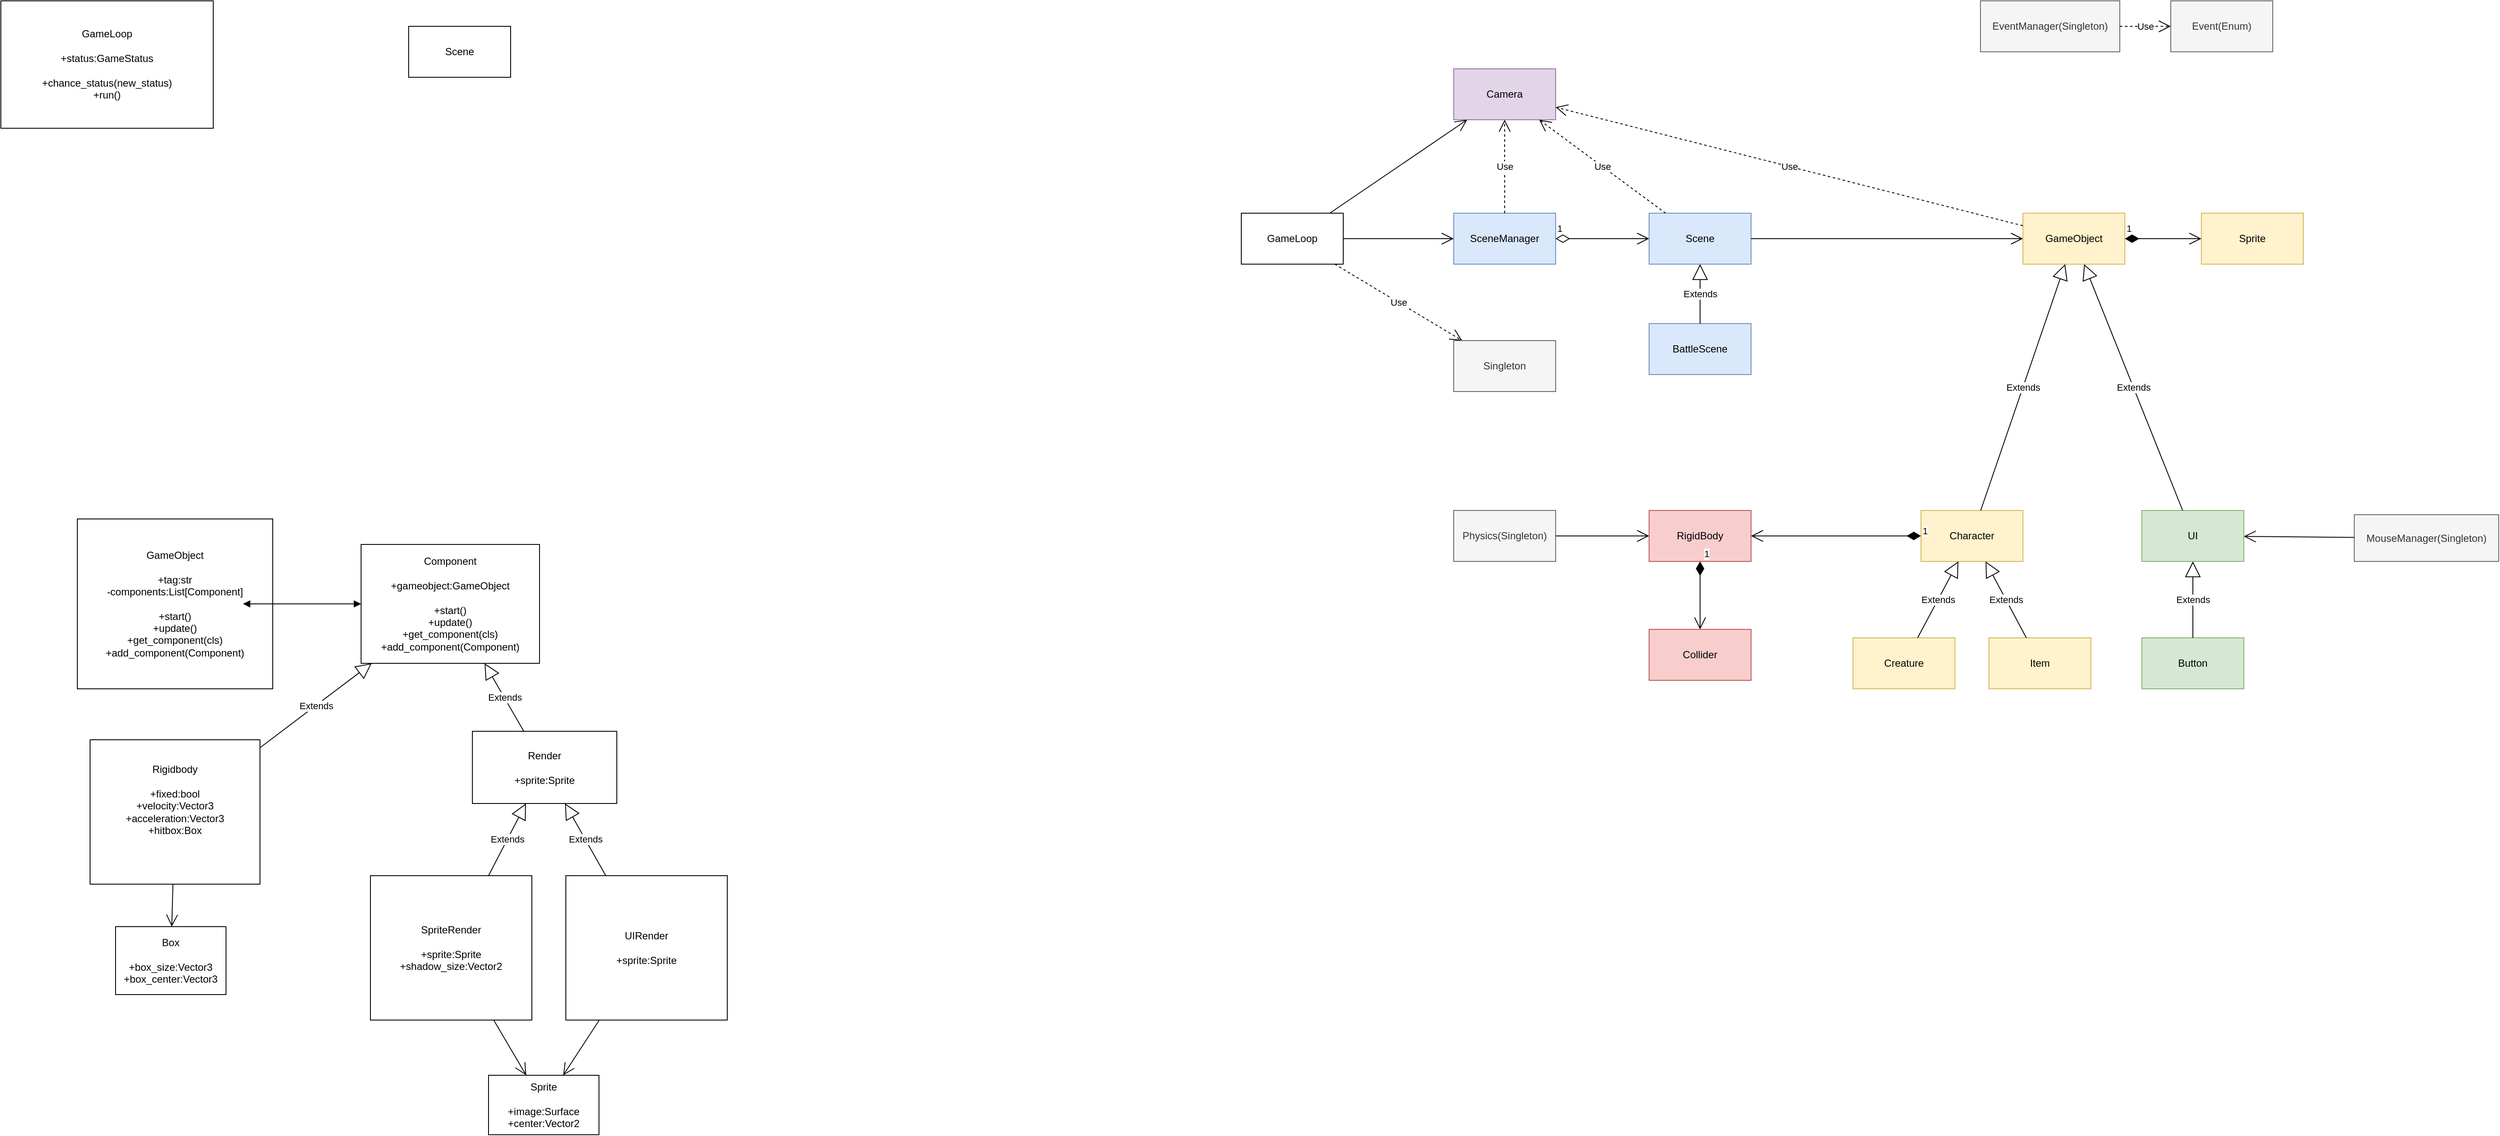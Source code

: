 <mxfile version="14.6.13" type="device"><diagram id="hKgxQPDrDTI2ahVSoKOb" name="第1頁"><mxGraphModel dx="2105" dy="2117" grid="1" gridSize="10" guides="1" tooltips="1" connect="1" arrows="1" fold="1" page="1" pageScale="1" pageWidth="827" pageHeight="1169" math="0" shadow="0"><root><mxCell id="0"/><mxCell id="1" parent="0"/><mxCell id="OlO2QIQrNW6RsAEBP56r-2" value="GameObject&lt;br&gt;&lt;br&gt;+tag:str&lt;br&gt;-components:List[Component]&lt;br&gt;&lt;br&gt;+start()&lt;br&gt;+update()&lt;br&gt;+get_component(cls)&lt;br&gt;+add_component(Component)" style="whiteSpace=wrap;html=1;" parent="1" vertex="1"><mxGeometry x="-630" y="420" width="230" height="200" as="geometry"/></mxCell><mxCell id="OlO2QIQrNW6RsAEBP56r-3" value="Sprite&lt;br&gt;&lt;br&gt;+image:Surface&lt;br&gt;+center:Vector2" style="whiteSpace=wrap;html=1;" parent="1" vertex="1"><mxGeometry x="-146" y="1075" width="130" height="70" as="geometry"/></mxCell><mxCell id="OlO2QIQrNW6RsAEBP56r-4" value="&lt;span style=&quot;text-align: left&quot;&gt;Character&lt;br&gt;&lt;/span&gt;" style="whiteSpace=wrap;html=1;fillColor=#fff2cc;strokeColor=#d6b656;" parent="1" vertex="1"><mxGeometry x="1540" y="410" width="120" height="60" as="geometry"/></mxCell><mxCell id="OlO2QIQrNW6RsAEBP56r-6" value="&lt;span&gt;Rigidbody&lt;br&gt;&lt;br&gt;+fixed:bool&lt;br&gt;+velocity:Vector3&lt;br&gt;+acceleration:Vector3&lt;br&gt;+hitbox:Box&lt;br&gt;&lt;br&gt;&lt;br&gt;&lt;/span&gt;" style="whiteSpace=wrap;html=1;" parent="1" vertex="1"><mxGeometry x="-615" y="680" width="200" height="170" as="geometry"/></mxCell><mxCell id="OlO2QIQrNW6RsAEBP56r-10" value="Physics(Singleton)" style="whiteSpace=wrap;html=1;fillColor=#f5f5f5;strokeColor=#666666;fontColor=#333333;" parent="1" vertex="1"><mxGeometry x="990" y="410" width="120" height="60" as="geometry"/></mxCell><mxCell id="OlO2QIQrNW6RsAEBP56r-11" value="Camera" style="whiteSpace=wrap;html=1;fillColor=#e1d5e7;strokeColor=#9673a6;" parent="1" vertex="1"><mxGeometry x="990" y="-110" width="120" height="60" as="geometry"/></mxCell><mxCell id="OlO2QIQrNW6RsAEBP56r-12" value="Box&lt;br&gt;&lt;br&gt;+box_size:Vector3&lt;br&gt;+box_center:Vector3" style="whiteSpace=wrap;html=1;" parent="1" vertex="1"><mxGeometry x="-585" y="900" width="130" height="80" as="geometry"/></mxCell><mxCell id="OlO2QIQrNW6RsAEBP56r-13" value="GameLoop&lt;br&gt;&lt;br&gt;+status:GameStatus&lt;br&gt;&lt;br&gt;+chance_status(new_status)&lt;br&gt;+run()" style="whiteSpace=wrap;html=1;" parent="1" vertex="1"><mxGeometry x="-720" y="-190" width="250" height="150" as="geometry"/></mxCell><mxCell id="tJfwO-fEe4IgKujEnh0J-1" value="Scene" style="whiteSpace=wrap;html=1;" parent="1" vertex="1"><mxGeometry x="-240" y="-160" width="120" height="60" as="geometry"/></mxCell><mxCell id="tJfwO-fEe4IgKujEnh0J-2" value="&lt;span&gt;Component&lt;br&gt;&lt;br&gt;+gameobject:GameObject&lt;br&gt;&lt;br&gt;&lt;/span&gt;+start()&lt;br&gt;+update()&lt;br&gt;+get_component(cls)&lt;br&gt;+add_component(Component)&lt;span&gt;&lt;br&gt;&lt;/span&gt;" style="whiteSpace=wrap;html=1;" parent="1" vertex="1"><mxGeometry x="-296" y="450" width="210" height="140" as="geometry"/></mxCell><mxCell id="tJfwO-fEe4IgKujEnh0J-3" value="SpriteRender&lt;br&gt;&lt;br&gt;+sprite:Sprite&lt;br&gt;+shadow_size:Vector2" style="whiteSpace=wrap;html=1;" parent="1" vertex="1"><mxGeometry x="-285" y="840" width="190" height="170" as="geometry"/></mxCell><mxCell id="tJfwO-fEe4IgKujEnh0J-7" value="" style="endArrow=block;startArrow=block;endFill=1;startFill=1;html=1;" parent="1" target="tJfwO-fEe4IgKujEnh0J-2" edge="1"><mxGeometry width="160" relative="1" as="geometry"><mxPoint x="-435" y="520" as="sourcePoint"/><mxPoint x="-225" y="620" as="targetPoint"/></mxGeometry></mxCell><mxCell id="tJfwO-fEe4IgKujEnh0J-8" value="Extends" style="endArrow=block;endSize=16;endFill=0;html=1;" parent="1" source="OlO2QIQrNW6RsAEBP56r-6" target="tJfwO-fEe4IgKujEnh0J-2" edge="1"><mxGeometry width="160" relative="1" as="geometry"><mxPoint x="-205" y="700" as="sourcePoint"/><mxPoint x="-45" y="700" as="targetPoint"/></mxGeometry></mxCell><mxCell id="tJfwO-fEe4IgKujEnh0J-9" value="Extends" style="endArrow=block;endSize=16;endFill=0;html=1;" parent="1" source="tJfwO-fEe4IgKujEnh0J-14" target="tJfwO-fEe4IgKujEnh0J-2" edge="1"><mxGeometry width="160" relative="1" as="geometry"><mxPoint x="-175" y="820" as="sourcePoint"/><mxPoint x="-15" y="820" as="targetPoint"/></mxGeometry></mxCell><mxCell id="tJfwO-fEe4IgKujEnh0J-10" value="" style="endArrow=open;endFill=1;endSize=12;html=1;" parent="1" source="OlO2QIQrNW6RsAEBP56r-6" target="OlO2QIQrNW6RsAEBP56r-12" edge="1"><mxGeometry width="160" relative="1" as="geometry"><mxPoint x="-635" y="890" as="sourcePoint"/><mxPoint x="-475" y="890" as="targetPoint"/></mxGeometry></mxCell><mxCell id="tJfwO-fEe4IgKujEnh0J-11" value="" style="endArrow=open;endFill=1;endSize=12;html=1;" parent="1" source="tJfwO-fEe4IgKujEnh0J-3" target="OlO2QIQrNW6RsAEBP56r-3" edge="1"><mxGeometry width="160" relative="1" as="geometry"><mxPoint x="-215" y="890" as="sourcePoint"/><mxPoint x="-55" y="890" as="targetPoint"/></mxGeometry></mxCell><mxCell id="tJfwO-fEe4IgKujEnh0J-12" value="UIRender&lt;br&gt;&lt;br&gt;+sprite:Sprite" style="whiteSpace=wrap;html=1;" parent="1" vertex="1"><mxGeometry x="-55" y="840" width="190" height="170" as="geometry"/></mxCell><mxCell id="tJfwO-fEe4IgKujEnh0J-13" value="" style="endArrow=open;endFill=1;endSize=12;html=1;" parent="1" source="tJfwO-fEe4IgKujEnh0J-12" target="OlO2QIQrNW6RsAEBP56r-3" edge="1"><mxGeometry width="160" relative="1" as="geometry"><mxPoint x="-65.5" y="850" as="sourcePoint"/><mxPoint x="-33.441" y="900" as="targetPoint"/></mxGeometry></mxCell><mxCell id="tJfwO-fEe4IgKujEnh0J-14" value="Render&lt;br&gt;&lt;br&gt;+sprite:Sprite" style="whiteSpace=wrap;html=1;" parent="1" vertex="1"><mxGeometry x="-165" y="670" width="170" height="85" as="geometry"/></mxCell><mxCell id="tJfwO-fEe4IgKujEnh0J-15" value="Extends" style="endArrow=block;endSize=16;endFill=0;html=1;" parent="1" source="tJfwO-fEe4IgKujEnh0J-12" target="tJfwO-fEe4IgKujEnh0J-14" edge="1"><mxGeometry width="160" relative="1" as="geometry"><mxPoint x="-35" y="590.001" as="sourcePoint"/><mxPoint x="-86" y="587.356" as="targetPoint"/></mxGeometry></mxCell><mxCell id="tJfwO-fEe4IgKujEnh0J-16" value="Extends" style="endArrow=block;endSize=16;endFill=0;html=1;" parent="1" source="tJfwO-fEe4IgKujEnh0J-3" target="tJfwO-fEe4IgKujEnh0J-14" edge="1"><mxGeometry width="160" relative="1" as="geometry"><mxPoint x="-44" y="642.641" as="sourcePoint"/><mxPoint x="-95" y="639.996" as="targetPoint"/></mxGeometry></mxCell><mxCell id="htQS5B944gYc3f_GTCxN-1" value="GameObject" style="whiteSpace=wrap;html=1;fillColor=#fff2cc;strokeColor=#d6b656;" vertex="1" parent="1"><mxGeometry x="1660" y="60" width="120" height="60" as="geometry"/></mxCell><mxCell id="htQS5B944gYc3f_GTCxN-2" value="Creature" style="whiteSpace=wrap;html=1;fillColor=#fff2cc;strokeColor=#d6b656;" vertex="1" parent="1"><mxGeometry x="1460" y="560" width="120" height="60" as="geometry"/></mxCell><mxCell id="htQS5B944gYc3f_GTCxN-3" value="UI" style="whiteSpace=wrap;html=1;fillColor=#d5e8d4;strokeColor=#82b366;" vertex="1" parent="1"><mxGeometry x="1800" y="410" width="120" height="60" as="geometry"/></mxCell><mxCell id="htQS5B944gYc3f_GTCxN-5" value="Item" style="whiteSpace=wrap;html=1;fillColor=#fff2cc;strokeColor=#d6b656;" vertex="1" parent="1"><mxGeometry x="1620" y="560" width="120" height="60" as="geometry"/></mxCell><mxCell id="htQS5B944gYc3f_GTCxN-6" value="Button" style="whiteSpace=wrap;html=1;fillColor=#d5e8d4;strokeColor=#82b366;" vertex="1" parent="1"><mxGeometry x="1800" y="560" width="120" height="60" as="geometry"/></mxCell><mxCell id="htQS5B944gYc3f_GTCxN-12" value="GameLoop" style="whiteSpace=wrap;html=1;" vertex="1" parent="1"><mxGeometry x="740" y="60" width="120" height="60" as="geometry"/></mxCell><mxCell id="htQS5B944gYc3f_GTCxN-13" value="Scene" style="whiteSpace=wrap;html=1;fillColor=#dae8fc;strokeColor=#6c8ebf;" vertex="1" parent="1"><mxGeometry x="1220" y="60" width="120" height="60" as="geometry"/></mxCell><mxCell id="htQS5B944gYc3f_GTCxN-15" value="BattleScene" style="whiteSpace=wrap;html=1;fillColor=#dae8fc;strokeColor=#6c8ebf;" vertex="1" parent="1"><mxGeometry x="1220" y="190" width="120" height="60" as="geometry"/></mxCell><mxCell id="htQS5B944gYc3f_GTCxN-18" value="Extends" style="endArrow=block;endSize=16;endFill=0;html=1;" edge="1" parent="1" source="htQS5B944gYc3f_GTCxN-2" target="OlO2QIQrNW6RsAEBP56r-4"><mxGeometry width="160" relative="1" as="geometry"><mxPoint x="1450" y="420" as="sourcePoint"/><mxPoint x="1610" y="420" as="targetPoint"/></mxGeometry></mxCell><mxCell id="htQS5B944gYc3f_GTCxN-19" value="Extends" style="endArrow=block;endSize=16;endFill=0;html=1;" edge="1" parent="1" source="htQS5B944gYc3f_GTCxN-5" target="OlO2QIQrNW6RsAEBP56r-4"><mxGeometry width="160" relative="1" as="geometry"><mxPoint x="1540" y="480" as="sourcePoint"/><mxPoint x="1580" y="420" as="targetPoint"/></mxGeometry></mxCell><mxCell id="htQS5B944gYc3f_GTCxN-20" value="Extends" style="endArrow=block;endSize=16;endFill=0;html=1;" edge="1" parent="1" source="htQS5B944gYc3f_GTCxN-6" target="htQS5B944gYc3f_GTCxN-3"><mxGeometry width="160" relative="1" as="geometry"><mxPoint x="1650" y="480" as="sourcePoint"/><mxPoint x="1610" y="420" as="targetPoint"/></mxGeometry></mxCell><mxCell id="htQS5B944gYc3f_GTCxN-21" value="Extends" style="endArrow=block;endSize=16;endFill=0;html=1;" edge="1" parent="1" source="OlO2QIQrNW6RsAEBP56r-4" target="htQS5B944gYc3f_GTCxN-1"><mxGeometry width="160" relative="1" as="geometry"><mxPoint x="1760" y="260" as="sourcePoint"/><mxPoint x="1800" y="200" as="targetPoint"/></mxGeometry></mxCell><mxCell id="htQS5B944gYc3f_GTCxN-22" value="Extends" style="endArrow=block;endSize=16;endFill=0;html=1;" edge="1" parent="1" source="htQS5B944gYc3f_GTCxN-3" target="htQS5B944gYc3f_GTCxN-1"><mxGeometry width="160" relative="1" as="geometry"><mxPoint x="1509.231" y="140" as="sourcePoint"/><mxPoint x="1600.769" y="70" as="targetPoint"/></mxGeometry></mxCell><mxCell id="htQS5B944gYc3f_GTCxN-23" value="Extends" style="endArrow=block;endSize=16;endFill=0;html=1;" edge="1" parent="1" source="htQS5B944gYc3f_GTCxN-15" target="htQS5B944gYc3f_GTCxN-13"><mxGeometry width="160" relative="1" as="geometry"><mxPoint x="1618.462" y="380" as="sourcePoint"/><mxPoint x="1521.538" y="310" as="targetPoint"/></mxGeometry></mxCell><mxCell id="htQS5B944gYc3f_GTCxN-28" value="" style="endArrow=open;endFill=1;endSize=12;html=1;" edge="1" parent="1" source="htQS5B944gYc3f_GTCxN-13" target="htQS5B944gYc3f_GTCxN-1"><mxGeometry width="160" relative="1" as="geometry"><mxPoint x="1110" y="100" as="sourcePoint"/><mxPoint x="1230" y="100" as="targetPoint"/></mxGeometry></mxCell><mxCell id="htQS5B944gYc3f_GTCxN-32" value="SceneManager" style="whiteSpace=wrap;html=1;fillColor=#dae8fc;strokeColor=#6c8ebf;" vertex="1" parent="1"><mxGeometry x="990" y="60" width="120" height="60" as="geometry"/></mxCell><mxCell id="htQS5B944gYc3f_GTCxN-37" value="1" style="endArrow=open;html=1;endSize=12;startArrow=diamondThin;startSize=14;startFill=0;edgeStyle=orthogonalEdgeStyle;align=left;verticalAlign=bottom;" edge="1" parent="1" source="htQS5B944gYc3f_GTCxN-32" target="htQS5B944gYc3f_GTCxN-13"><mxGeometry x="-1" y="3" relative="1" as="geometry"><mxPoint x="1020" y="270" as="sourcePoint"/><mxPoint x="1180" y="270" as="targetPoint"/></mxGeometry></mxCell><mxCell id="htQS5B944gYc3f_GTCxN-40" value="" style="endArrow=open;endFill=1;endSize=12;html=1;" edge="1" parent="1" source="htQS5B944gYc3f_GTCxN-12" target="htQS5B944gYc3f_GTCxN-32"><mxGeometry width="160" relative="1" as="geometry"><mxPoint x="880" y="120" as="sourcePoint"/><mxPoint x="1040" y="120" as="targetPoint"/></mxGeometry></mxCell><mxCell id="htQS5B944gYc3f_GTCxN-41" value="" style="endArrow=open;endFill=1;endSize=12;html=1;" edge="1" parent="1" source="htQS5B944gYc3f_GTCxN-12" target="OlO2QIQrNW6RsAEBP56r-11"><mxGeometry width="160" relative="1" as="geometry"><mxPoint x="957" y="55.767" as="sourcePoint"/><mxPoint x="1000" y="74.233" as="targetPoint"/></mxGeometry></mxCell><mxCell id="htQS5B944gYc3f_GTCxN-42" value="Use" style="endArrow=open;endSize=12;dashed=1;html=1;" edge="1" parent="1" source="htQS5B944gYc3f_GTCxN-32" target="OlO2QIQrNW6RsAEBP56r-11"><mxGeometry width="160" relative="1" as="geometry"><mxPoint x="1010" y="150" as="sourcePoint"/><mxPoint x="1170" y="150" as="targetPoint"/></mxGeometry></mxCell><mxCell id="htQS5B944gYc3f_GTCxN-43" value="Use" style="endArrow=open;endSize=12;dashed=1;html=1;" edge="1" parent="1" source="htQS5B944gYc3f_GTCxN-13" target="OlO2QIQrNW6RsAEBP56r-11"><mxGeometry width="160" relative="1" as="geometry"><mxPoint x="1060" y="70" as="sourcePoint"/><mxPoint x="1060" y="-10" as="targetPoint"/></mxGeometry></mxCell><mxCell id="htQS5B944gYc3f_GTCxN-44" value="Use" style="endArrow=open;endSize=12;dashed=1;html=1;" edge="1" parent="1" source="htQS5B944gYc3f_GTCxN-1" target="OlO2QIQrNW6RsAEBP56r-11"><mxGeometry width="160" relative="1" as="geometry"><mxPoint x="1240.714" y="70" as="sourcePoint"/><mxPoint x="1109.286" y="-10" as="targetPoint"/></mxGeometry></mxCell><mxCell id="htQS5B944gYc3f_GTCxN-47" value="RigidBody" style="whiteSpace=wrap;html=1;fillColor=#f8cecc;strokeColor=#b85450;" vertex="1" parent="1"><mxGeometry x="1220" y="410" width="120" height="60" as="geometry"/></mxCell><mxCell id="htQS5B944gYc3f_GTCxN-48" value="1" style="endArrow=open;html=1;endSize=12;startArrow=diamondThin;startSize=14;startFill=1;edgeStyle=orthogonalEdgeStyle;align=left;verticalAlign=bottom;strokeColor=#000000;" edge="1" parent="1" source="OlO2QIQrNW6RsAEBP56r-4" target="htQS5B944gYc3f_GTCxN-47"><mxGeometry x="-1" y="3" relative="1" as="geometry"><mxPoint x="1130" y="550" as="sourcePoint"/><mxPoint x="1290" y="550" as="targetPoint"/></mxGeometry></mxCell><mxCell id="htQS5B944gYc3f_GTCxN-51" value="1" style="endArrow=open;html=1;endSize=12;startArrow=diamondThin;startSize=14;startFill=1;edgeStyle=orthogonalEdgeStyle;align=left;verticalAlign=bottom;strokeColor=#000000;" edge="1" parent="1" source="htQS5B944gYc3f_GTCxN-47" target="htQS5B944gYc3f_GTCxN-52"><mxGeometry x="-1" y="3" relative="1" as="geometry"><mxPoint x="1200" y="500" as="sourcePoint"/><mxPoint x="1300" y="550" as="targetPoint"/></mxGeometry></mxCell><mxCell id="htQS5B944gYc3f_GTCxN-52" value="Collider" style="whiteSpace=wrap;html=1;fillColor=#f8cecc;strokeColor=#b85450;" vertex="1" parent="1"><mxGeometry x="1220" y="550" width="120" height="60" as="geometry"/></mxCell><mxCell id="htQS5B944gYc3f_GTCxN-53" value="" style="endArrow=open;endFill=1;endSize=12;html=1;strokeColor=#000000;" edge="1" parent="1" source="OlO2QIQrNW6RsAEBP56r-10" target="htQS5B944gYc3f_GTCxN-47"><mxGeometry width="160" relative="1" as="geometry"><mxPoint x="790" y="420" as="sourcePoint"/><mxPoint x="950" y="420" as="targetPoint"/></mxGeometry></mxCell><mxCell id="htQS5B944gYc3f_GTCxN-56" value="MouseManager(Singleton)" style="whiteSpace=wrap;html=1;fillColor=#f5f5f5;strokeColor=#666666;fontColor=#333333;" vertex="1" parent="1"><mxGeometry x="2050" y="415" width="170" height="55" as="geometry"/></mxCell><mxCell id="htQS5B944gYc3f_GTCxN-57" value="EventManager(Singleton)" style="whiteSpace=wrap;html=1;fillColor=#f5f5f5;strokeColor=#666666;fontColor=#333333;" vertex="1" parent="1"><mxGeometry x="1610" y="-190" width="164" height="60" as="geometry"/></mxCell><mxCell id="htQS5B944gYc3f_GTCxN-58" value="Event(Enum)" style="whiteSpace=wrap;html=1;fillColor=#f5f5f5;strokeColor=#666666;fontColor=#333333;" vertex="1" parent="1"><mxGeometry x="1834" y="-190" width="120" height="60" as="geometry"/></mxCell><mxCell id="htQS5B944gYc3f_GTCxN-59" value="Use" style="endArrow=open;endSize=12;dashed=1;html=1;strokeColor=#000000;" edge="1" parent="1" source="htQS5B944gYc3f_GTCxN-57" target="htQS5B944gYc3f_GTCxN-58"><mxGeometry width="160" relative="1" as="geometry"><mxPoint x="2004" y="-10" as="sourcePoint"/><mxPoint x="2164" y="-10" as="targetPoint"/></mxGeometry></mxCell><mxCell id="htQS5B944gYc3f_GTCxN-63" value="" style="endArrow=open;endFill=1;endSize=12;html=1;strokeColor=#000000;" edge="1" parent="1" source="htQS5B944gYc3f_GTCxN-56" target="htQS5B944gYc3f_GTCxN-3"><mxGeometry width="160" relative="1" as="geometry"><mxPoint x="2020" y="490" as="sourcePoint"/><mxPoint x="2180" y="490" as="targetPoint"/></mxGeometry></mxCell><mxCell id="htQS5B944gYc3f_GTCxN-64" value="Sprite" style="whiteSpace=wrap;html=1;fillColor=#fff2cc;strokeColor=#d6b656;" vertex="1" parent="1"><mxGeometry x="1870" y="60" width="120" height="60" as="geometry"/></mxCell><mxCell id="htQS5B944gYc3f_GTCxN-66" value="1" style="endArrow=open;html=1;endSize=12;startArrow=diamondThin;startSize=14;startFill=1;edgeStyle=orthogonalEdgeStyle;align=left;verticalAlign=bottom;strokeColor=#000000;" edge="1" parent="1" source="htQS5B944gYc3f_GTCxN-1" target="htQS5B944gYc3f_GTCxN-64"><mxGeometry x="-1" y="3" relative="1" as="geometry"><mxPoint x="1820" y="190" as="sourcePoint"/><mxPoint x="1930" y="90" as="targetPoint"/></mxGeometry></mxCell><mxCell id="htQS5B944gYc3f_GTCxN-67" value="Use" style="endArrow=open;endSize=12;dashed=1;html=1;strokeColor=#000000;" edge="1" parent="1" source="htQS5B944gYc3f_GTCxN-12" target="htQS5B944gYc3f_GTCxN-68"><mxGeometry width="160" relative="1" as="geometry"><mxPoint x="910" y="270" as="sourcePoint"/><mxPoint x="910" y="190" as="targetPoint"/></mxGeometry></mxCell><mxCell id="htQS5B944gYc3f_GTCxN-68" value="&lt;span&gt;Singleton&lt;/span&gt;" style="whiteSpace=wrap;html=1;fillColor=#f5f5f5;strokeColor=#666666;fontColor=#333333;" vertex="1" parent="1"><mxGeometry x="990" y="210" width="120" height="60" as="geometry"/></mxCell></root></mxGraphModel></diagram></mxfile>